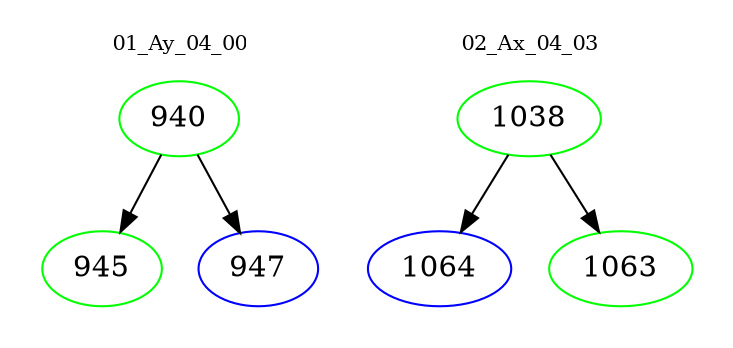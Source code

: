 digraph{
subgraph cluster_0 {
color = white
label = "01_Ay_04_00";
fontsize=10;
T0_940 [label="940", color="green"]
T0_940 -> T0_945 [color="black"]
T0_945 [label="945", color="green"]
T0_940 -> T0_947 [color="black"]
T0_947 [label="947", color="blue"]
}
subgraph cluster_1 {
color = white
label = "02_Ax_04_03";
fontsize=10;
T1_1038 [label="1038", color="green"]
T1_1038 -> T1_1064 [color="black"]
T1_1064 [label="1064", color="blue"]
T1_1038 -> T1_1063 [color="black"]
T1_1063 [label="1063", color="green"]
}
}
